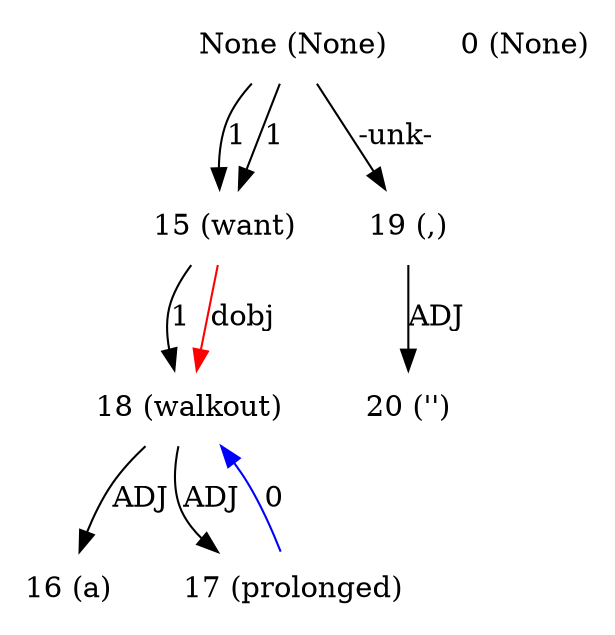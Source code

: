 digraph G{
edge [dir=forward]
node [shape=plaintext]

None [label="None (None)"]
None -> 15 [label="1"]
None [label="None (None)"]
None -> 15 [label="1"]
None [label="None (None)"]
None -> 19 [label="-unk-"]
0 [label="0 (None)"]
15 [label="15 (want)"]
15 -> 18 [label="1"]
16 [label="16 (a)"]
17 [label="17 (prolonged)"]
17 -> 18 [label="0", color="blue"]
18 [label="18 (walkout)"]
18 -> 16 [label="ADJ"]
18 -> 17 [label="ADJ"]
15 -> 18 [label="dobj", color="red"]
19 [label="19 (,)"]
19 -> 20 [label="ADJ"]
20 [label="20 ('')"]
}
